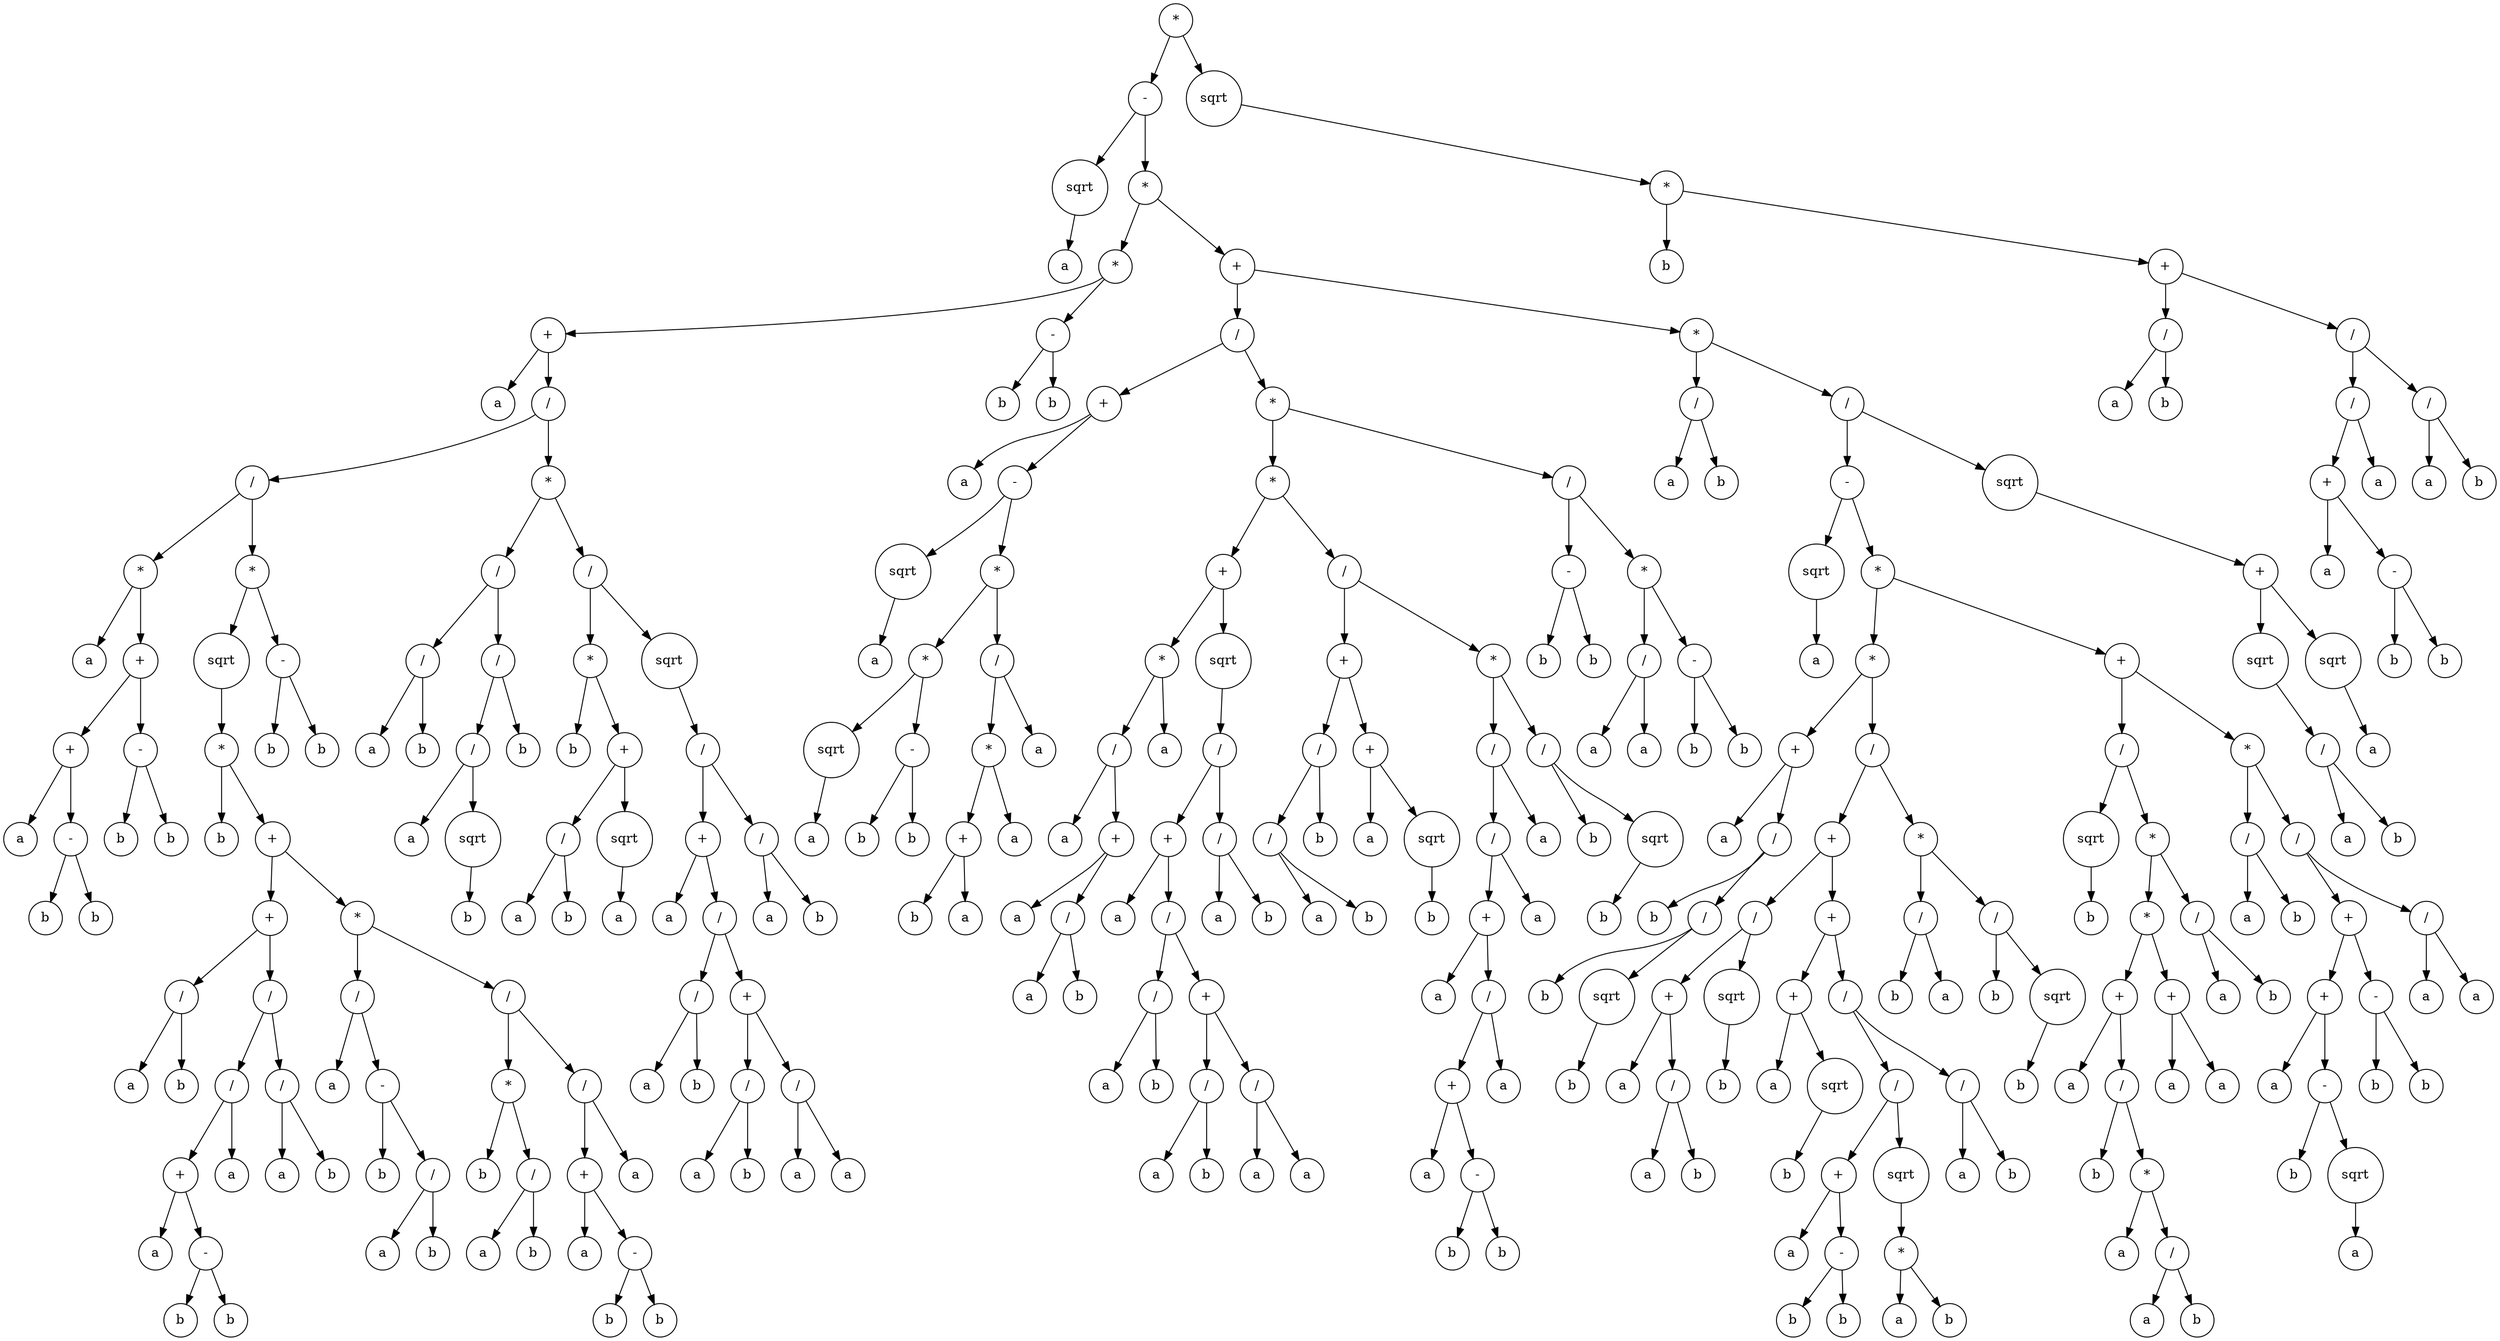 digraph g {
graph [ordering=out];
node [shape=circle];
n[label = "*"];
n0[label = "-"];
n00[label = "sqrt"];
n000[label = "a"];
n00 -> n000;
n0 -> n00;
n01[label = "*"];
n010[label = "*"];
n0100[label = "+"];
n01000[label = "a"];
n0100 -> n01000;
n01001[label = "/"];
n010010[label = "/"];
n0100100[label = "*"];
n01001000[label = "a"];
n0100100 -> n01001000;
n01001001[label = "+"];
n010010010[label = "+"];
n0100100100[label = "a"];
n010010010 -> n0100100100;
n0100100101[label = "-"];
n01001001010[label = "b"];
n0100100101 -> n01001001010;
n01001001011[label = "b"];
n0100100101 -> n01001001011;
n010010010 -> n0100100101;
n01001001 -> n010010010;
n010010011[label = "-"];
n0100100110[label = "b"];
n010010011 -> n0100100110;
n0100100111[label = "b"];
n010010011 -> n0100100111;
n01001001 -> n010010011;
n0100100 -> n01001001;
n010010 -> n0100100;
n0100101[label = "*"];
n01001010[label = "sqrt"];
n010010100[label = "*"];
n0100101000[label = "b"];
n010010100 -> n0100101000;
n0100101001[label = "+"];
n01001010010[label = "+"];
n010010100100[label = "/"];
n0100101001000[label = "a"];
n010010100100 -> n0100101001000;
n0100101001001[label = "b"];
n010010100100 -> n0100101001001;
n01001010010 -> n010010100100;
n010010100101[label = "/"];
n0100101001010[label = "/"];
n01001010010100[label = "+"];
n010010100101000[label = "a"];
n01001010010100 -> n010010100101000;
n010010100101001[label = "-"];
n0100101001010010[label = "b"];
n010010100101001 -> n0100101001010010;
n0100101001010011[label = "b"];
n010010100101001 -> n0100101001010011;
n01001010010100 -> n010010100101001;
n0100101001010 -> n01001010010100;
n01001010010101[label = "a"];
n0100101001010 -> n01001010010101;
n010010100101 -> n0100101001010;
n0100101001011[label = "/"];
n01001010010110[label = "a"];
n0100101001011 -> n01001010010110;
n01001010010111[label = "b"];
n0100101001011 -> n01001010010111;
n010010100101 -> n0100101001011;
n01001010010 -> n010010100101;
n0100101001 -> n01001010010;
n01001010011[label = "*"];
n010010100110[label = "/"];
n0100101001100[label = "a"];
n010010100110 -> n0100101001100;
n0100101001101[label = "-"];
n01001010011010[label = "b"];
n0100101001101 -> n01001010011010;
n01001010011011[label = "/"];
n010010100110110[label = "a"];
n01001010011011 -> n010010100110110;
n010010100110111[label = "b"];
n01001010011011 -> n010010100110111;
n0100101001101 -> n01001010011011;
n010010100110 -> n0100101001101;
n01001010011 -> n010010100110;
n010010100111[label = "/"];
n0100101001110[label = "*"];
n01001010011100[label = "b"];
n0100101001110 -> n01001010011100;
n01001010011101[label = "/"];
n010010100111010[label = "a"];
n01001010011101 -> n010010100111010;
n010010100111011[label = "b"];
n01001010011101 -> n010010100111011;
n0100101001110 -> n01001010011101;
n010010100111 -> n0100101001110;
n0100101001111[label = "/"];
n01001010011110[label = "+"];
n010010100111100[label = "a"];
n01001010011110 -> n010010100111100;
n010010100111101[label = "-"];
n0100101001111010[label = "b"];
n010010100111101 -> n0100101001111010;
n0100101001111011[label = "b"];
n010010100111101 -> n0100101001111011;
n01001010011110 -> n010010100111101;
n0100101001111 -> n01001010011110;
n01001010011111[label = "a"];
n0100101001111 -> n01001010011111;
n010010100111 -> n0100101001111;
n01001010011 -> n010010100111;
n0100101001 -> n01001010011;
n010010100 -> n0100101001;
n01001010 -> n010010100;
n0100101 -> n01001010;
n01001011[label = "-"];
n010010110[label = "b"];
n01001011 -> n010010110;
n010010111[label = "b"];
n01001011 -> n010010111;
n0100101 -> n01001011;
n010010 -> n0100101;
n01001 -> n010010;
n010011[label = "*"];
n0100110[label = "/"];
n01001100[label = "/"];
n010011000[label = "a"];
n01001100 -> n010011000;
n010011001[label = "b"];
n01001100 -> n010011001;
n0100110 -> n01001100;
n01001101[label = "/"];
n010011010[label = "/"];
n0100110100[label = "a"];
n010011010 -> n0100110100;
n0100110101[label = "sqrt"];
n01001101010[label = "b"];
n0100110101 -> n01001101010;
n010011010 -> n0100110101;
n01001101 -> n010011010;
n010011011[label = "b"];
n01001101 -> n010011011;
n0100110 -> n01001101;
n010011 -> n0100110;
n0100111[label = "/"];
n01001110[label = "*"];
n010011100[label = "b"];
n01001110 -> n010011100;
n010011101[label = "+"];
n0100111010[label = "/"];
n01001110100[label = "a"];
n0100111010 -> n01001110100;
n01001110101[label = "b"];
n0100111010 -> n01001110101;
n010011101 -> n0100111010;
n0100111011[label = "sqrt"];
n01001110110[label = "a"];
n0100111011 -> n01001110110;
n010011101 -> n0100111011;
n01001110 -> n010011101;
n0100111 -> n01001110;
n01001111[label = "sqrt"];
n010011110[label = "/"];
n0100111100[label = "+"];
n01001111000[label = "a"];
n0100111100 -> n01001111000;
n01001111001[label = "/"];
n010011110010[label = "/"];
n0100111100100[label = "a"];
n010011110010 -> n0100111100100;
n0100111100101[label = "b"];
n010011110010 -> n0100111100101;
n01001111001 -> n010011110010;
n010011110011[label = "+"];
n0100111100110[label = "/"];
n01001111001100[label = "a"];
n0100111100110 -> n01001111001100;
n01001111001101[label = "b"];
n0100111100110 -> n01001111001101;
n010011110011 -> n0100111100110;
n0100111100111[label = "/"];
n01001111001110[label = "a"];
n0100111100111 -> n01001111001110;
n01001111001111[label = "a"];
n0100111100111 -> n01001111001111;
n010011110011 -> n0100111100111;
n01001111001 -> n010011110011;
n0100111100 -> n01001111001;
n010011110 -> n0100111100;
n0100111101[label = "/"];
n01001111010[label = "a"];
n0100111101 -> n01001111010;
n01001111011[label = "b"];
n0100111101 -> n01001111011;
n010011110 -> n0100111101;
n01001111 -> n010011110;
n0100111 -> n01001111;
n010011 -> n0100111;
n01001 -> n010011;
n0100 -> n01001;
n010 -> n0100;
n0101[label = "-"];
n01010[label = "b"];
n0101 -> n01010;
n01011[label = "b"];
n0101 -> n01011;
n010 -> n0101;
n01 -> n010;
n011[label = "+"];
n0110[label = "/"];
n01100[label = "+"];
n011000[label = "a"];
n01100 -> n011000;
n011001[label = "-"];
n0110010[label = "sqrt"];
n01100100[label = "a"];
n0110010 -> n01100100;
n011001 -> n0110010;
n0110011[label = "*"];
n01100110[label = "*"];
n011001100[label = "sqrt"];
n0110011000[label = "a"];
n011001100 -> n0110011000;
n01100110 -> n011001100;
n011001101[label = "-"];
n0110011010[label = "b"];
n011001101 -> n0110011010;
n0110011011[label = "b"];
n011001101 -> n0110011011;
n01100110 -> n011001101;
n0110011 -> n01100110;
n01100111[label = "/"];
n011001110[label = "*"];
n0110011100[label = "+"];
n01100111000[label = "b"];
n0110011100 -> n01100111000;
n01100111001[label = "a"];
n0110011100 -> n01100111001;
n011001110 -> n0110011100;
n0110011101[label = "a"];
n011001110 -> n0110011101;
n01100111 -> n011001110;
n011001111[label = "a"];
n01100111 -> n011001111;
n0110011 -> n01100111;
n011001 -> n0110011;
n01100 -> n011001;
n0110 -> n01100;
n01101[label = "*"];
n011010[label = "*"];
n0110100[label = "+"];
n01101000[label = "*"];
n011010000[label = "/"];
n0110100000[label = "a"];
n011010000 -> n0110100000;
n0110100001[label = "+"];
n01101000010[label = "a"];
n0110100001 -> n01101000010;
n01101000011[label = "/"];
n011010000110[label = "a"];
n01101000011 -> n011010000110;
n011010000111[label = "b"];
n01101000011 -> n011010000111;
n0110100001 -> n01101000011;
n011010000 -> n0110100001;
n01101000 -> n011010000;
n011010001[label = "a"];
n01101000 -> n011010001;
n0110100 -> n01101000;
n01101001[label = "sqrt"];
n011010010[label = "/"];
n0110100100[label = "+"];
n01101001000[label = "a"];
n0110100100 -> n01101001000;
n01101001001[label = "/"];
n011010010010[label = "/"];
n0110100100100[label = "a"];
n011010010010 -> n0110100100100;
n0110100100101[label = "b"];
n011010010010 -> n0110100100101;
n01101001001 -> n011010010010;
n011010010011[label = "+"];
n0110100100110[label = "/"];
n01101001001100[label = "a"];
n0110100100110 -> n01101001001100;
n01101001001101[label = "b"];
n0110100100110 -> n01101001001101;
n011010010011 -> n0110100100110;
n0110100100111[label = "/"];
n01101001001110[label = "a"];
n0110100100111 -> n01101001001110;
n01101001001111[label = "a"];
n0110100100111 -> n01101001001111;
n011010010011 -> n0110100100111;
n01101001001 -> n011010010011;
n0110100100 -> n01101001001;
n011010010 -> n0110100100;
n0110100101[label = "/"];
n01101001010[label = "a"];
n0110100101 -> n01101001010;
n01101001011[label = "b"];
n0110100101 -> n01101001011;
n011010010 -> n0110100101;
n01101001 -> n011010010;
n0110100 -> n01101001;
n011010 -> n0110100;
n0110101[label = "/"];
n01101010[label = "+"];
n011010100[label = "/"];
n0110101000[label = "/"];
n01101010000[label = "a"];
n0110101000 -> n01101010000;
n01101010001[label = "b"];
n0110101000 -> n01101010001;
n011010100 -> n0110101000;
n0110101001[label = "b"];
n011010100 -> n0110101001;
n01101010 -> n011010100;
n011010101[label = "+"];
n0110101010[label = "a"];
n011010101 -> n0110101010;
n0110101011[label = "sqrt"];
n01101010110[label = "b"];
n0110101011 -> n01101010110;
n011010101 -> n0110101011;
n01101010 -> n011010101;
n0110101 -> n01101010;
n01101011[label = "*"];
n011010110[label = "/"];
n0110101100[label = "/"];
n01101011000[label = "+"];
n011010110000[label = "a"];
n01101011000 -> n011010110000;
n011010110001[label = "/"];
n0110101100010[label = "+"];
n01101011000100[label = "a"];
n0110101100010 -> n01101011000100;
n01101011000101[label = "-"];
n011010110001010[label = "b"];
n01101011000101 -> n011010110001010;
n011010110001011[label = "b"];
n01101011000101 -> n011010110001011;
n0110101100010 -> n01101011000101;
n011010110001 -> n0110101100010;
n0110101100011[label = "a"];
n011010110001 -> n0110101100011;
n01101011000 -> n011010110001;
n0110101100 -> n01101011000;
n01101011001[label = "a"];
n0110101100 -> n01101011001;
n011010110 -> n0110101100;
n0110101101[label = "a"];
n011010110 -> n0110101101;
n01101011 -> n011010110;
n011010111[label = "/"];
n0110101110[label = "b"];
n011010111 -> n0110101110;
n0110101111[label = "sqrt"];
n01101011110[label = "b"];
n0110101111 -> n01101011110;
n011010111 -> n0110101111;
n01101011 -> n011010111;
n0110101 -> n01101011;
n011010 -> n0110101;
n01101 -> n011010;
n011011[label = "/"];
n0110110[label = "-"];
n01101100[label = "b"];
n0110110 -> n01101100;
n01101101[label = "b"];
n0110110 -> n01101101;
n011011 -> n0110110;
n0110111[label = "*"];
n01101110[label = "/"];
n011011100[label = "a"];
n01101110 -> n011011100;
n011011101[label = "a"];
n01101110 -> n011011101;
n0110111 -> n01101110;
n01101111[label = "-"];
n011011110[label = "b"];
n01101111 -> n011011110;
n011011111[label = "b"];
n01101111 -> n011011111;
n0110111 -> n01101111;
n011011 -> n0110111;
n01101 -> n011011;
n0110 -> n01101;
n011 -> n0110;
n0111[label = "*"];
n01110[label = "/"];
n011100[label = "a"];
n01110 -> n011100;
n011101[label = "b"];
n01110 -> n011101;
n0111 -> n01110;
n01111[label = "/"];
n011110[label = "-"];
n0111100[label = "sqrt"];
n01111000[label = "a"];
n0111100 -> n01111000;
n011110 -> n0111100;
n0111101[label = "*"];
n01111010[label = "*"];
n011110100[label = "+"];
n0111101000[label = "a"];
n011110100 -> n0111101000;
n0111101001[label = "/"];
n01111010010[label = "b"];
n0111101001 -> n01111010010;
n01111010011[label = "/"];
n011110100110[label = "b"];
n01111010011 -> n011110100110;
n011110100111[label = "sqrt"];
n0111101001110[label = "b"];
n011110100111 -> n0111101001110;
n01111010011 -> n011110100111;
n0111101001 -> n01111010011;
n011110100 -> n0111101001;
n01111010 -> n011110100;
n011110101[label = "/"];
n0111101010[label = "+"];
n01111010100[label = "/"];
n011110101000[label = "+"];
n0111101010000[label = "a"];
n011110101000 -> n0111101010000;
n0111101010001[label = "/"];
n01111010100010[label = "a"];
n0111101010001 -> n01111010100010;
n01111010100011[label = "b"];
n0111101010001 -> n01111010100011;
n011110101000 -> n0111101010001;
n01111010100 -> n011110101000;
n011110101001[label = "sqrt"];
n0111101010010[label = "b"];
n011110101001 -> n0111101010010;
n01111010100 -> n011110101001;
n0111101010 -> n01111010100;
n01111010101[label = "+"];
n011110101010[label = "+"];
n0111101010100[label = "a"];
n011110101010 -> n0111101010100;
n0111101010101[label = "sqrt"];
n01111010101010[label = "b"];
n0111101010101 -> n01111010101010;
n011110101010 -> n0111101010101;
n01111010101 -> n011110101010;
n011110101011[label = "/"];
n0111101010110[label = "/"];
n01111010101100[label = "+"];
n011110101011000[label = "a"];
n01111010101100 -> n011110101011000;
n011110101011001[label = "-"];
n0111101010110010[label = "b"];
n011110101011001 -> n0111101010110010;
n0111101010110011[label = "b"];
n011110101011001 -> n0111101010110011;
n01111010101100 -> n011110101011001;
n0111101010110 -> n01111010101100;
n01111010101101[label = "sqrt"];
n011110101011010[label = "*"];
n0111101010110100[label = "a"];
n011110101011010 -> n0111101010110100;
n0111101010110101[label = "b"];
n011110101011010 -> n0111101010110101;
n01111010101101 -> n011110101011010;
n0111101010110 -> n01111010101101;
n011110101011 -> n0111101010110;
n0111101010111[label = "/"];
n01111010101110[label = "a"];
n0111101010111 -> n01111010101110;
n01111010101111[label = "b"];
n0111101010111 -> n01111010101111;
n011110101011 -> n0111101010111;
n01111010101 -> n011110101011;
n0111101010 -> n01111010101;
n011110101 -> n0111101010;
n0111101011[label = "*"];
n01111010110[label = "/"];
n011110101100[label = "b"];
n01111010110 -> n011110101100;
n011110101101[label = "a"];
n01111010110 -> n011110101101;
n0111101011 -> n01111010110;
n01111010111[label = "/"];
n011110101110[label = "b"];
n01111010111 -> n011110101110;
n011110101111[label = "sqrt"];
n0111101011110[label = "b"];
n011110101111 -> n0111101011110;
n01111010111 -> n011110101111;
n0111101011 -> n01111010111;
n011110101 -> n0111101011;
n01111010 -> n011110101;
n0111101 -> n01111010;
n01111011[label = "+"];
n011110110[label = "/"];
n0111101100[label = "sqrt"];
n01111011000[label = "b"];
n0111101100 -> n01111011000;
n011110110 -> n0111101100;
n0111101101[label = "*"];
n01111011010[label = "*"];
n011110110100[label = "+"];
n0111101101000[label = "a"];
n011110110100 -> n0111101101000;
n0111101101001[label = "/"];
n01111011010010[label = "b"];
n0111101101001 -> n01111011010010;
n01111011010011[label = "*"];
n011110110100110[label = "a"];
n01111011010011 -> n011110110100110;
n011110110100111[label = "/"];
n0111101101001110[label = "a"];
n011110110100111 -> n0111101101001110;
n0111101101001111[label = "b"];
n011110110100111 -> n0111101101001111;
n01111011010011 -> n011110110100111;
n0111101101001 -> n01111011010011;
n011110110100 -> n0111101101001;
n01111011010 -> n011110110100;
n011110110101[label = "+"];
n0111101101010[label = "a"];
n011110110101 -> n0111101101010;
n0111101101011[label = "a"];
n011110110101 -> n0111101101011;
n01111011010 -> n011110110101;
n0111101101 -> n01111011010;
n01111011011[label = "/"];
n011110110110[label = "a"];
n01111011011 -> n011110110110;
n011110110111[label = "b"];
n01111011011 -> n011110110111;
n0111101101 -> n01111011011;
n011110110 -> n0111101101;
n01111011 -> n011110110;
n011110111[label = "*"];
n0111101110[label = "/"];
n01111011100[label = "a"];
n0111101110 -> n01111011100;
n01111011101[label = "b"];
n0111101110 -> n01111011101;
n011110111 -> n0111101110;
n0111101111[label = "/"];
n01111011110[label = "+"];
n011110111100[label = "+"];
n0111101111000[label = "a"];
n011110111100 -> n0111101111000;
n0111101111001[label = "-"];
n01111011110010[label = "b"];
n0111101111001 -> n01111011110010;
n01111011110011[label = "sqrt"];
n011110111100110[label = "a"];
n01111011110011 -> n011110111100110;
n0111101111001 -> n01111011110011;
n011110111100 -> n0111101111001;
n01111011110 -> n011110111100;
n011110111101[label = "-"];
n0111101111010[label = "b"];
n011110111101 -> n0111101111010;
n0111101111011[label = "b"];
n011110111101 -> n0111101111011;
n01111011110 -> n011110111101;
n0111101111 -> n01111011110;
n01111011111[label = "/"];
n011110111110[label = "a"];
n01111011111 -> n011110111110;
n011110111111[label = "a"];
n01111011111 -> n011110111111;
n0111101111 -> n01111011111;
n011110111 -> n0111101111;
n01111011 -> n011110111;
n0111101 -> n01111011;
n011110 -> n0111101;
n01111 -> n011110;
n011111[label = "sqrt"];
n0111110[label = "+"];
n01111100[label = "sqrt"];
n011111000[label = "/"];
n0111110000[label = "a"];
n011111000 -> n0111110000;
n0111110001[label = "b"];
n011111000 -> n0111110001;
n01111100 -> n011111000;
n0111110 -> n01111100;
n01111101[label = "sqrt"];
n011111010[label = "a"];
n01111101 -> n011111010;
n0111110 -> n01111101;
n011111 -> n0111110;
n01111 -> n011111;
n0111 -> n01111;
n011 -> n0111;
n01 -> n011;
n0 -> n01;
n -> n0;
n1[label = "sqrt"];
n10[label = "*"];
n100[label = "b"];
n10 -> n100;
n101[label = "+"];
n1010[label = "/"];
n10100[label = "a"];
n1010 -> n10100;
n10101[label = "b"];
n1010 -> n10101;
n101 -> n1010;
n1011[label = "/"];
n10110[label = "/"];
n101100[label = "+"];
n1011000[label = "a"];
n101100 -> n1011000;
n1011001[label = "-"];
n10110010[label = "b"];
n1011001 -> n10110010;
n10110011[label = "b"];
n1011001 -> n10110011;
n101100 -> n1011001;
n10110 -> n101100;
n101101[label = "a"];
n10110 -> n101101;
n1011 -> n10110;
n10111[label = "/"];
n101110[label = "a"];
n10111 -> n101110;
n101111[label = "b"];
n10111 -> n101111;
n1011 -> n10111;
n101 -> n1011;
n10 -> n101;
n1 -> n10;
n -> n1;
}
